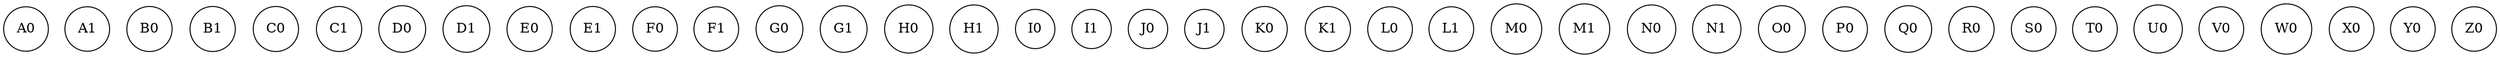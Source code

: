 digraph bstree {

    node [shape = circle];
    graph [ordering="out"];

    1 [label = "A0"];
    2 [label = "A1"];
    3 [label = "B0"];
    4 [label = "B1"];
    5 [label = "C0"];
    6 [label = "C1"];
    7 [label = "D0"];
    8 [label = "D1"];
    9 [label = "E0"];
    10 [label = "E1"];
    11 [label = "F0"];
    12 [label = "F1"];
    13 [label = "G0"];
    14 [label = "G1"];
    15 [label = "H0"];
    16 [label = "H1"];
    17 [label = "I0"];
    18 [label = "I1"];
    19 [label = "J0"];
    20 [label = "J1"];
    21 [label = "K0"];
    22 [label = "K1"];
    23 [label = "L0"];
    24 [label = "L1"];
    25 [label = "M0"];
    26 [label = "M1"];
    27 [label = "N0"];
    28 [label = "N1"];
    29 [label = "O0"];
    30 [label = "P0"];
    31 [label = "Q0"];
    32 [label = "R0"];
    33 [label = "S0"];
    34 [label = "T0"];
    35 [label = "U0"];
    36 [label = "V0"];
    37 [label = "W0"];
    38 [label = "X0"];
    39 [label = "Y0"];
    40 [label = "Z0"];


}
